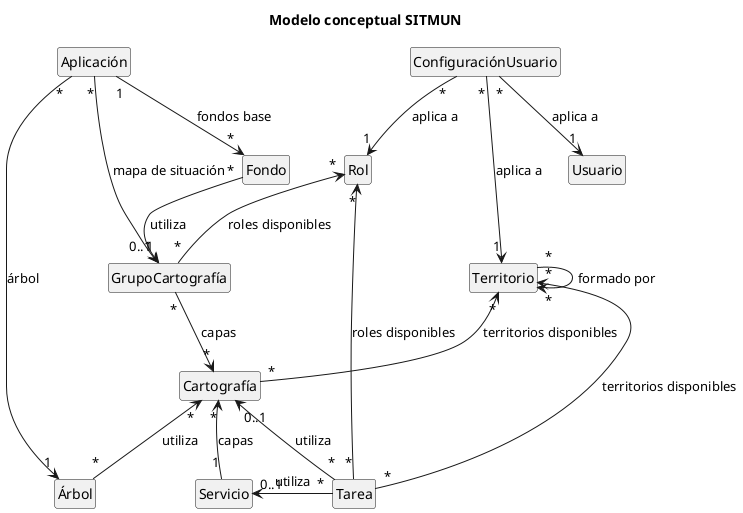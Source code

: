 @startuml
title Modelo conceptual SITMUN
skinparam style strictuml
hide methods
hide members

class  Usuario {
  codigo: String
  usuario: String
  password: String  
  apellido: String
  adm: String 
  bloq: String
}

/'
 class Bookmark {
   codigo : String
   nombre : String
   descripcion : String
   extX0: double
   extY0: double
   extX1: double
  extY1: double
}
'/
/'
class Cargo {
  cargo : String
  org : String
  correo : String
  fechaAlta: Date
  fechaCaducidad: Date
}
'/

class Aplicación  {
  codigo : String
  nombre : String
  tipo: String
  visor: String
  titulo: String
  tema: String
  escalas: String
  project: String
  autorefr: String
  fechaAlta: Date
}

class Rol {
  codigo String
  nombre: String
  observaciones: String
}
/'
class ParamAplicación {
   codigo : String
   nombre: String
   valor: String
   tipo: String
 }
'/
class Fondo {
  codigo : String
  nombre: String
  descripcion : String
  fechaAlta: Date
}

class GrupoCartografía {
  codigo : String
  nombre: String
  tipo: String
}

class Árbol {
  codigo : String
  codigoPadre : String
  nombre: String
  tooltip: String
  activo: Boolean
  orden : int
}
/'
class TipoGrupo {
   codigo : String
   nombre: String
 }
'/

class Territorio  {
  codigo : String
  codMunicipio : String
  tipo: String
  nombre: String
  nadmin: String
  direccion: String
  ambito: String
  logo: String
  ext: String
  observaciones: String
  fechaAlta: Date
}
/'
class DisponibilidadCartografía  {
  fechaAlta: Date
}
'/
/'
class DisponibilidadTarea  {
  fechaAlta: Date
}
'/


class Cartografía  {
  codigo : String
  nombre : String
  tipo: String
  capas: String
  activo: Boolean
  orden : int
  transp: Boolean
  queryable: Boolean
  queryAct: Boolean
  queryLay: Boolean
  fechaAlta: Date
}



class Tarea  {
  codigo : String
  nombre : String
  orden : int
  fechaAlta: Date
}

class Servicio  {
  codigo : String
  nombre : String
  url: String
  project: String
  leyenda: String
  infoUrl: String
  fechaAlta: Date
}
/'
class ParamServicio {
   nombre: String
   valor: String
   tipo: String
 }
 '/



class ConfiguraciónUsuario

/'
 class Conexion {
   codigo: String
   nombre: String
   usuario: String
   password: String  
   constring: String
}

class GrupoTarea {
   codigo: String
   nombre: String
 }

class TipoTarea {
   codigo: String
   nombre: String
 }

class ParamTipoTarea {
   codigo: String
   nombre: String
   valor: String
   tipo: String
}

class TareaUI  {
   codigo : String
   nombre : String
   tipo : String
   tooltip : String
   orden : int  
}


class Descarga  {
   codigo : String
   grupo : String
   ext : String
   tipo : String
   path : String
   parent : String
   tabla : String
   campo : String
   join : String  
}

class Localiza  {
   codigo : String
   descripcion : String
   tipo : String
   origen : String
   params : String
   etiq : String
   tipos : String
   formato : String
   sld : String
   urlTransf : String
   fechaAlta: Date  
}

class Consulta  {
   codigo : String
   tipo : String
   consulta : String
   label : String
   filParam: String
   tipos : String
   urlTransf : String
   url : String
   paramtetro : String
   transf : String  
}

class Informe  {
   codigo : String
   tipo : String
   plantilla : String
   urlTransf : String
}
'/


' Bookmark "0..1" -- "*" Usuario : pertenece >
' Bookmark "1" -- "*" Aplicación : pertenece >


Aplicación "*" --> "1" Árbol : árbol 
Aplicación "1" --> "*" Fondo : fondos base 
Aplicación "*" --> "1" GrupoCartografía : mapa de situación
' Aplicación "1" -- "*" ParamAplicación : usa <


Fondo "*" --> "0..1" GrupoCartografía : utiliza 


Rol "*" <-- "*" GrupoCartografía : roles disponibles
Rol "*" <-- "*" Tarea : roles disponibles

Territorio  "*" <-- "*" Tarea : territorios disponibles

Territorio  "*" <-- "*" Cartografía : territorios disponibles

GrupoCartografía "*" --> "*" Cartografía : capas 


'DisponibilidadCartografía "*" -- "1" Cartografía
'DisponibilidadCartografía "*" -- "1" Territorio

ConfiguraciónUsuario "*" --> "1" Usuario: aplica a 
ConfiguraciónUsuario "*" --> "1" Territorio : aplica a 
ConfiguraciónUsuario "*" --> "1" Rol : aplica a


' Cargo "*" --> "1" Usuario : pertenece a 
' Cargo "*" --> "1" Territorio : para un

' Territorio "*" -- "0..1" TipoGrupo : esDeTipo
Territorio "*" --> "*" Territorio : formado por

'DisponibilidadTarea "*" -- "1" Territorio
'DisponibilidadTarea "*" -- "1" Tarea

Cartografía "*" <-- "1" Servicio : capas
Cartografía "0..1" <-- "*" Tarea : utiliza
Cartografía "*" <-- "*" Árbol : utiliza

Servicio "0..1" <-right- "*" Tarea : utiliza
' Servicio "*" -- "0..1" Conexion
' Servicio "1" -- "*" ParamServicio : usa

' Tarea "*" -- "1" Conexion
' Tarea "*" -- "1" GrupoTarea
' Tarea "*" -- "1" TipoTarea
' TipoTarea "1" -- "*" ParamTipoTarea
' Tarea "*" -- "1" TareaUI

' Tarea <|-down- Descarga 
' Tarea <|-down- Consulta
' Tarea <|-left- Localiza
' Tarea <|-down- Informe

  


@enduml